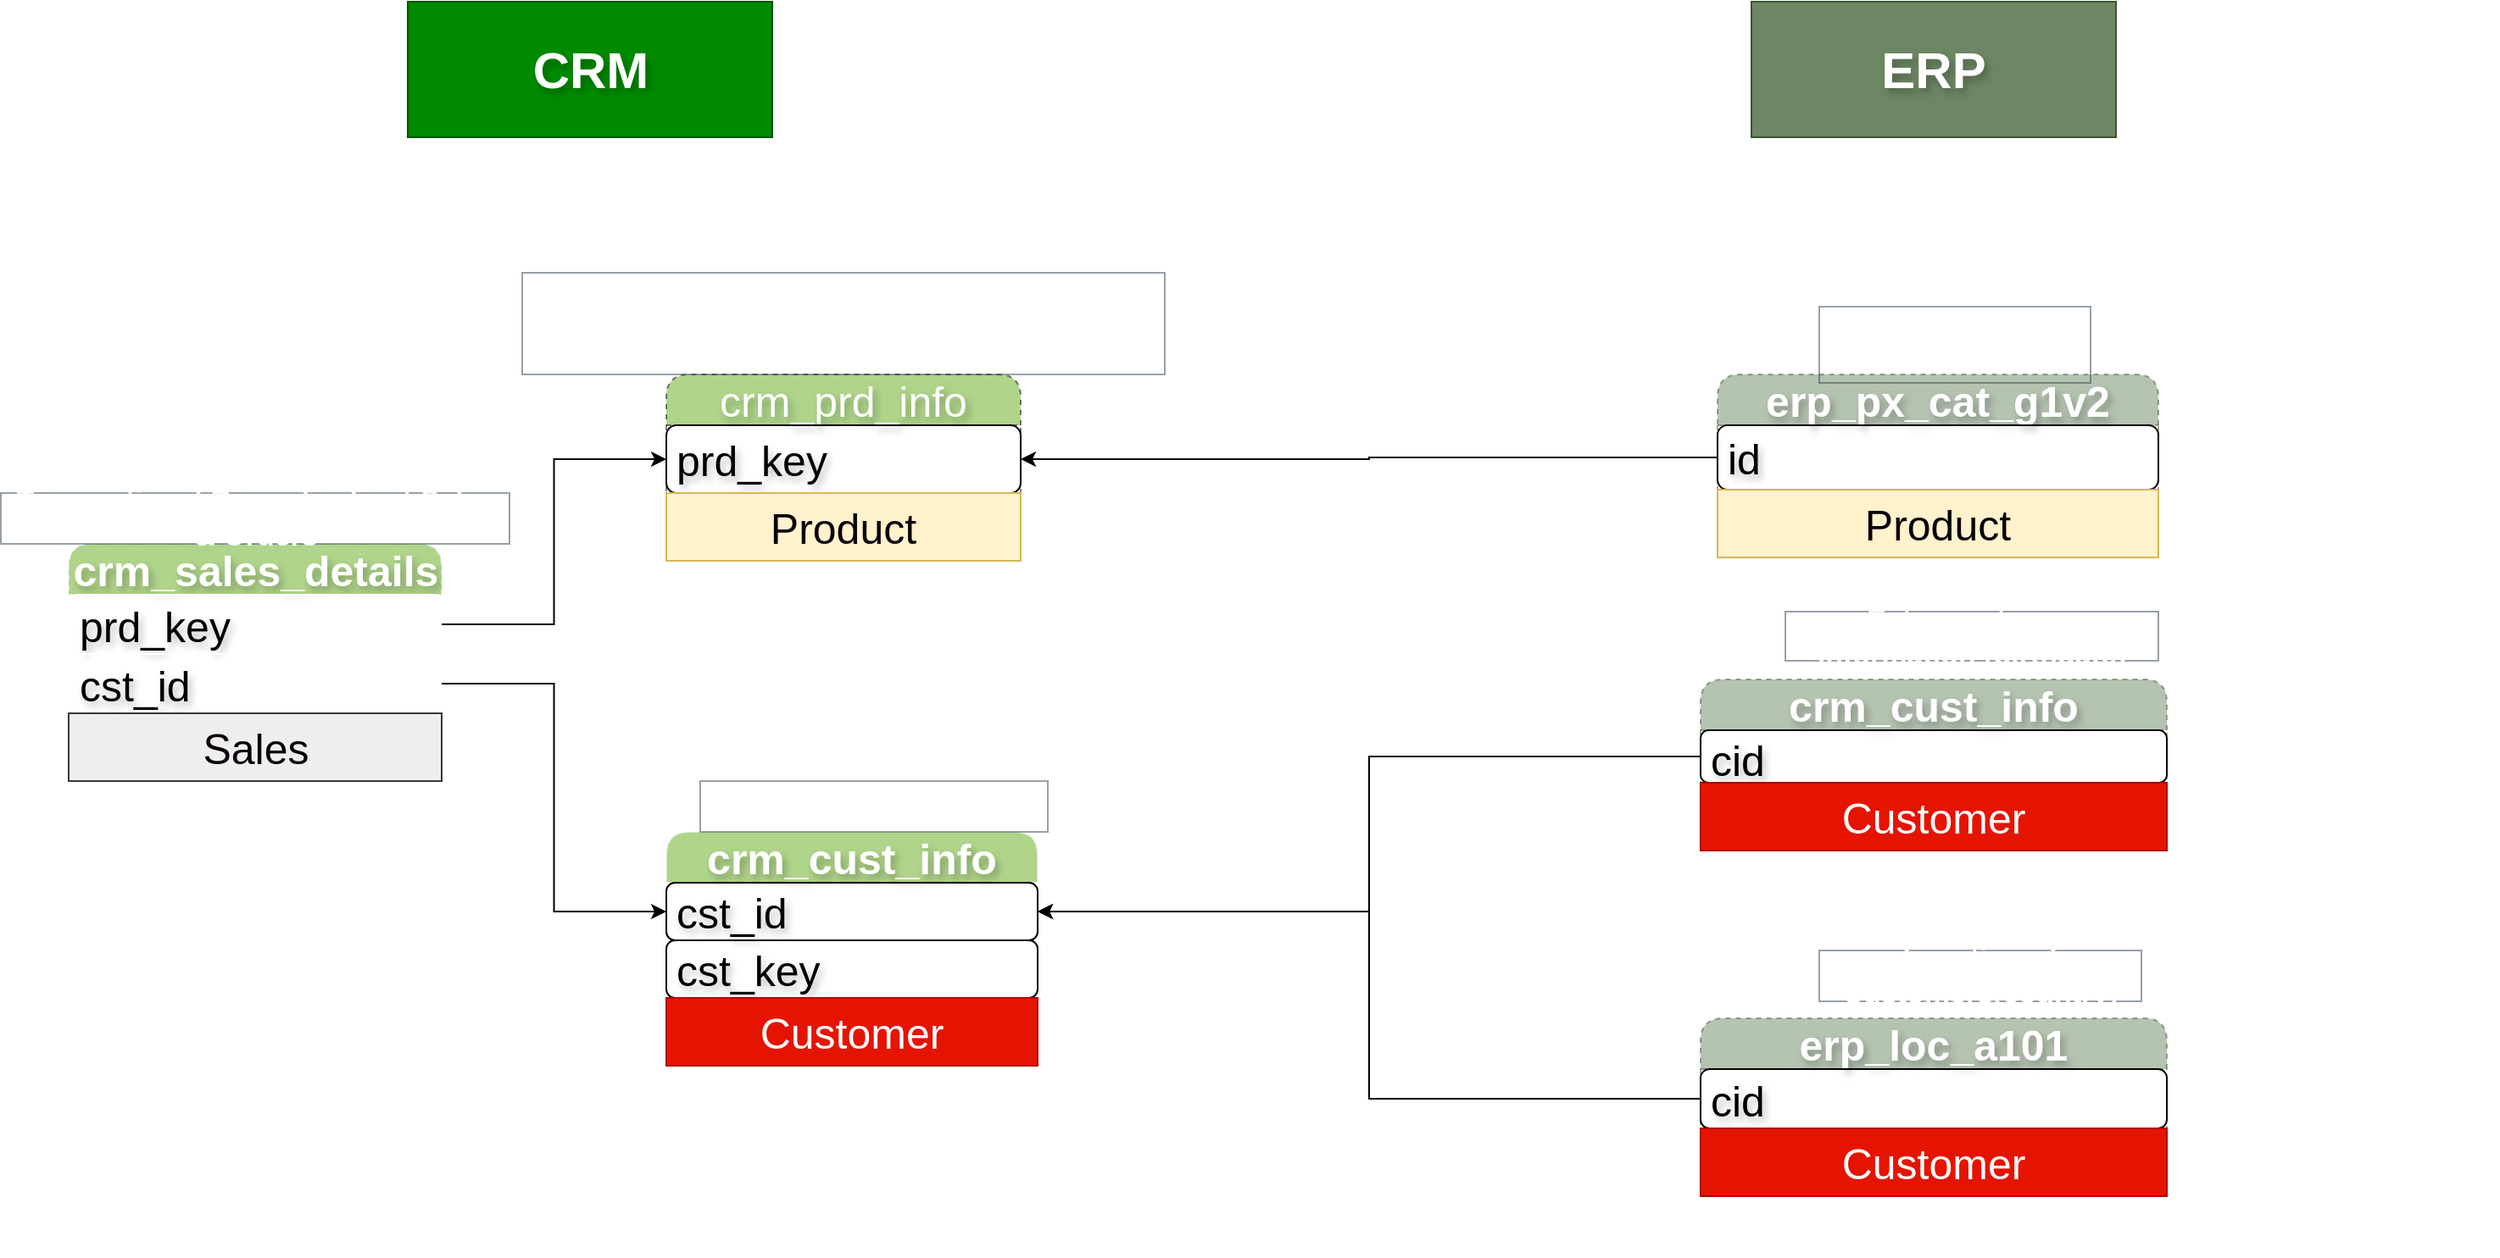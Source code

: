 <mxfile version="28.0.6">
  <diagram name="Page-1" id="nNfrobSBWn5o5zRiFbxy">
    <mxGraphModel dx="2422" dy="2228" grid="1" gridSize="10" guides="1" tooltips="1" connect="1" arrows="1" fold="1" page="1" pageScale="1" pageWidth="850" pageHeight="1100" math="0" shadow="0">
      <root>
        <mxCell id="0" />
        <mxCell id="1" parent="0" />
        <mxCell id="G_MIEgFy3KnRou6Kr7c4-54" value="" style="rounded=0;whiteSpace=wrap;html=1;strokeColor=light-dark(#FFFFFF,#FFFFFF);align=center;verticalAlign=middle;fontFamily=Helvetica;fontSize=12;fontColor=#ffffff;fillColor=none;gradientColor=none;dashed=1;" parent="1" vertex="1">
          <mxGeometry x="-220" y="-180" width="691" height="690" as="geometry" />
        </mxCell>
        <mxCell id="G_MIEgFy3KnRou6Kr7c4-10" value="crm_prd_info" style="swimlane;fontStyle=0;childLayout=stackLayout;horizontal=1;startSize=30;horizontalStack=0;resizeParent=1;resizeParentMax=0;resizeLast=0;collapsible=1;marginBottom=0;whiteSpace=wrap;html=1;rounded=1;swimlaneLine=1;fillColor=#60a917;dashed=1;fontColor=#ffffff;strokeColor=default;opacity=50;textShadow=1;fontSize=25;" parent="1" vertex="1">
          <mxGeometry x="170" width="209" height="110" as="geometry" />
        </mxCell>
        <mxCell id="G_MIEgFy3KnRou6Kr7c4-11" value="prd_key" style="text;strokeColor=default;fillColor=none;align=left;verticalAlign=middle;spacingLeft=4;spacingRight=4;overflow=hidden;points=[[0,0.5],[1,0.5]];portConstraint=eastwest;rotatable=0;whiteSpace=wrap;html=1;textShadow=1;fontSize=25;rounded=1;" parent="G_MIEgFy3KnRou6Kr7c4-10" vertex="1">
          <mxGeometry y="30" width="209" height="40" as="geometry" />
        </mxCell>
        <mxCell id="VbxXY7FtINvNeHsZQNu--2" value="Product" style="text;html=1;strokeColor=#d6b656;fillColor=#fff2cc;align=center;verticalAlign=middle;whiteSpace=wrap;overflow=hidden;fontSize=25;fontColor=#0A000A;" vertex="1" parent="G_MIEgFy3KnRou6Kr7c4-10">
          <mxGeometry y="70" width="209" height="40" as="geometry" />
        </mxCell>
        <mxCell id="G_MIEgFy3KnRou6Kr7c4-12" value="&lt;b&gt;&lt;font style=&quot;font-size: 17px;&quot;&gt;Current and history product information&lt;/font&gt;&lt;/b&gt;" style="text;html=1;align=center;verticalAlign=middle;whiteSpace=wrap;rounded=0;fillColor=none;fontColor=#ffffff;strokeColor=#314354;opacity=50;shadow=0;" parent="1" vertex="1">
          <mxGeometry x="85" y="-60" width="379" height="60" as="geometry" />
        </mxCell>
        <mxCell id="G_MIEgFy3KnRou6Kr7c4-13" value="&lt;b&gt;crm_cust_info&lt;/b&gt;" style="swimlane;fontStyle=0;childLayout=stackLayout;horizontal=1;startSize=30;horizontalStack=0;resizeParent=1;resizeParentMax=0;resizeLast=0;collapsible=1;marginBottom=0;whiteSpace=wrap;html=1;rounded=1;swimlaneLine=1;fillColor=#60a917;fontColor=#ffffff;strokeColor=light-dark(#FFFFFF,#191919);opacity=50;textShadow=1;fontSize=25;" parent="1" vertex="1">
          <mxGeometry x="170" y="270" width="219" height="138" as="geometry" />
        </mxCell>
        <mxCell id="G_MIEgFy3KnRou6Kr7c4-14" value="cst_id" style="text;strokeColor=default;fillColor=none;align=left;verticalAlign=middle;spacingLeft=4;spacingRight=4;overflow=hidden;points=[[0,0.5],[1,0.5]];portConstraint=eastwest;rotatable=0;whiteSpace=wrap;html=1;textShadow=1;fontSize=25;rounded=1;" parent="G_MIEgFy3KnRou6Kr7c4-13" vertex="1">
          <mxGeometry y="30" width="219" height="34" as="geometry" />
        </mxCell>
        <mxCell id="G_MIEgFy3KnRou6Kr7c4-40" value="cst_key" style="text;strokeColor=default;fillColor=none;align=left;verticalAlign=middle;spacingLeft=4;spacingRight=4;overflow=hidden;points=[[0,0.5],[1,0.5]];portConstraint=eastwest;rotatable=0;whiteSpace=wrap;html=1;textShadow=1;fontSize=25;rounded=1;" parent="G_MIEgFy3KnRou6Kr7c4-13" vertex="1">
          <mxGeometry y="64" width="219" height="34" as="geometry" />
        </mxCell>
        <mxCell id="VbxXY7FtINvNeHsZQNu--7" value="Customer" style="text;html=1;strokeColor=#B20000;fillColor=#e51400;align=center;verticalAlign=middle;whiteSpace=wrap;overflow=hidden;fontSize=25;fontColor=#ffffff;" vertex="1" parent="G_MIEgFy3KnRou6Kr7c4-13">
          <mxGeometry y="98" width="219" height="40" as="geometry" />
        </mxCell>
        <mxCell id="G_MIEgFy3KnRou6Kr7c4-15" value="&lt;font style=&quot;font-size: 17px;&quot;&gt;&lt;b style=&quot;&quot;&gt;Customer Information&lt;/b&gt;&lt;/font&gt;" style="text;html=1;align=center;verticalAlign=middle;whiteSpace=wrap;rounded=0;fillColor=none;fontColor=#ffffff;strokeColor=#314354;opacity=50;shadow=0;" parent="1" vertex="1">
          <mxGeometry x="190" y="240" width="205" height="30" as="geometry" />
        </mxCell>
        <mxCell id="G_MIEgFy3KnRou6Kr7c4-16" value="&lt;b&gt;crm_sales_details&lt;/b&gt;" style="swimlane;fontStyle=0;childLayout=stackLayout;horizontal=1;startSize=30;horizontalStack=0;resizeParent=1;resizeParentMax=0;resizeLast=0;collapsible=1;marginBottom=0;whiteSpace=wrap;html=1;rounded=1;swimlaneLine=1;fillColor=#60a917;dashed=1;fontColor=#ffffff;strokeColor=#FFFFFF;opacity=50;textShadow=1;fontSize=25;" parent="1" vertex="1">
          <mxGeometry x="-182.5" y="100" width="220" height="140" as="geometry" />
        </mxCell>
        <mxCell id="G_MIEgFy3KnRou6Kr7c4-17" value="prd_key" style="text;strokeColor=#FFFFFF;fillColor=none;align=left;verticalAlign=middle;spacingLeft=4;spacingRight=4;overflow=hidden;points=[[0,0.5],[1,0.5]];portConstraint=eastwest;rotatable=0;whiteSpace=wrap;html=1;textShadow=1;fontSize=25;rounded=1;" parent="G_MIEgFy3KnRou6Kr7c4-16" vertex="1">
          <mxGeometry y="30" width="220" height="35" as="geometry" />
        </mxCell>
        <mxCell id="G_MIEgFy3KnRou6Kr7c4-39" value="cst_id" style="text;strokeColor=#FFFFFF;fillColor=none;align=left;verticalAlign=middle;spacingLeft=4;spacingRight=4;overflow=hidden;points=[[0,0.5],[1,0.5]];portConstraint=eastwest;rotatable=0;whiteSpace=wrap;html=1;textShadow=1;fontSize=25;rounded=1;" parent="G_MIEgFy3KnRou6Kr7c4-16" vertex="1">
          <mxGeometry y="65" width="220" height="35" as="geometry" />
        </mxCell>
        <mxCell id="VbxXY7FtINvNeHsZQNu--10" value="&lt;font style=&quot;color: rgb(10, 0, 10);&quot;&gt;Sales&lt;/font&gt;" style="text;html=1;align=center;verticalAlign=middle;whiteSpace=wrap;overflow=hidden;fontSize=25;fillColor=#eeeeee;strokeColor=#36393d;" vertex="1" parent="G_MIEgFy3KnRou6Kr7c4-16">
          <mxGeometry y="100" width="220" height="40" as="geometry" />
        </mxCell>
        <mxCell id="G_MIEgFy3KnRou6Kr7c4-18" value="&lt;b&gt;&lt;font style=&quot;font-size: 17px;&quot;&gt;Transactional Records about Sales &amp;amp; Orders&lt;/font&gt;&lt;/b&gt;" style="text;html=1;align=center;verticalAlign=middle;whiteSpace=wrap;rounded=0;fillColor=none;fontColor=#ffffff;strokeColor=#314354;opacity=50;shadow=0;" parent="1" vertex="1">
          <mxGeometry x="-222.5" y="70" width="300" height="30" as="geometry" />
        </mxCell>
        <mxCell id="G_MIEgFy3KnRou6Kr7c4-43" style="edgeStyle=orthogonalEdgeStyle;rounded=0;orthogonalLoop=1;jettySize=auto;html=1;exitX=1;exitY=0.5;exitDx=0;exitDy=0;entryX=0;entryY=0.5;entryDx=0;entryDy=0;fontFamily=Helvetica;fontSize=12;fontColor=#ffffff;" parent="1" source="G_MIEgFy3KnRou6Kr7c4-17" target="G_MIEgFy3KnRou6Kr7c4-11" edge="1">
          <mxGeometry relative="1" as="geometry" />
        </mxCell>
        <mxCell id="G_MIEgFy3KnRou6Kr7c4-44" style="edgeStyle=orthogonalEdgeStyle;rounded=0;orthogonalLoop=1;jettySize=auto;html=1;exitX=1;exitY=0.5;exitDx=0;exitDy=0;entryX=0;entryY=0.5;entryDx=0;entryDy=0;fontFamily=Helvetica;fontSize=12;fontColor=#ffffff;" parent="1" source="G_MIEgFy3KnRou6Kr7c4-39" target="G_MIEgFy3KnRou6Kr7c4-14" edge="1">
          <mxGeometry relative="1" as="geometry" />
        </mxCell>
        <mxCell id="G_MIEgFy3KnRou6Kr7c4-56" value="" style="rounded=0;whiteSpace=wrap;html=1;strokeColor=light-dark(#FFFFFF,#FFFFFF);align=center;verticalAlign=middle;fontFamily=Helvetica;fontSize=12;fontColor=#ffffff;fillColor=none;gradientColor=none;dashed=1;" parent="1" vertex="1">
          <mxGeometry x="540" y="-170" width="710" height="690" as="geometry" />
        </mxCell>
        <mxCell id="G_MIEgFy3KnRou6Kr7c4-55" value="&lt;b&gt;CRM&lt;/b&gt;" style="text;html=1;align=center;verticalAlign=middle;whiteSpace=wrap;rounded=0;fontFamily=Helvetica;fontSize=30;fontColor=#ffffff;textShadow=1;fillColor=#008a00;strokeColor=#005700;" parent="1" vertex="1">
          <mxGeometry x="17.5" y="-220" width="215" height="80" as="geometry" />
        </mxCell>
        <mxCell id="G_MIEgFy3KnRou6Kr7c4-57" value="&lt;b&gt;erp_px_cat_g1v2&lt;/b&gt;" style="swimlane;fontStyle=0;childLayout=stackLayout;horizontal=1;startSize=30;horizontalStack=0;resizeParent=1;resizeParentMax=0;resizeLast=0;collapsible=1;marginBottom=0;whiteSpace=wrap;html=1;rounded=1;swimlaneLine=1;fillColor=#6d8764;dashed=1;fontColor=#ffffff;strokeColor=#3A5431;opacity=50;textShadow=1;fontSize=25;" parent="1" vertex="1">
          <mxGeometry x="790" width="260" height="108" as="geometry" />
        </mxCell>
        <mxCell id="G_MIEgFy3KnRou6Kr7c4-58" value="id" style="text;strokeColor=default;fillColor=none;align=left;verticalAlign=middle;spacingLeft=4;spacingRight=4;overflow=hidden;points=[[0,0.5],[1,0.5]];portConstraint=eastwest;rotatable=0;whiteSpace=wrap;html=1;textShadow=1;fontSize=25;rounded=1;" parent="G_MIEgFy3KnRou6Kr7c4-57" vertex="1">
          <mxGeometry y="30" width="260" height="38" as="geometry" />
        </mxCell>
        <mxCell id="VbxXY7FtINvNeHsZQNu--3" value="Product" style="text;html=1;strokeColor=#d6b656;fillColor=#fff2cc;align=center;verticalAlign=middle;whiteSpace=wrap;overflow=hidden;fontSize=25;fontColor=#0A000A;" vertex="1" parent="G_MIEgFy3KnRou6Kr7c4-57">
          <mxGeometry y="68" width="260" height="40" as="geometry" />
        </mxCell>
        <mxCell id="G_MIEgFy3KnRou6Kr7c4-59" value="&lt;font style=&quot;font-size: 17px;&quot;&gt;&lt;b style=&quot;&quot;&gt;Product Categories&lt;/b&gt;&lt;/font&gt;" style="text;html=1;align=center;verticalAlign=middle;whiteSpace=wrap;rounded=0;fillColor=none;fontColor=#ffffff;strokeColor=#314354;opacity=50;shadow=0;" parent="1" vertex="1">
          <mxGeometry x="850" y="-40" width="160" height="45" as="geometry" />
        </mxCell>
        <mxCell id="G_MIEgFy3KnRou6Kr7c4-60" value="&lt;b&gt;erp_loc_a101&lt;/b&gt;" style="swimlane;fontStyle=0;childLayout=stackLayout;horizontal=1;startSize=30;horizontalStack=0;resizeParent=1;resizeParentMax=0;resizeLast=0;collapsible=1;marginBottom=0;whiteSpace=wrap;html=1;rounded=1;swimlaneLine=1;fillColor=#6d8764;dashed=1;fontColor=#ffffff;strokeColor=#3A5431;opacity=50;textShadow=1;fontSize=25;" parent="1" vertex="1">
          <mxGeometry x="780" y="380" width="275" height="105" as="geometry" />
        </mxCell>
        <mxCell id="G_MIEgFy3KnRou6Kr7c4-61" value="cid" style="text;strokeColor=default;fillColor=none;align=left;verticalAlign=middle;spacingLeft=4;spacingRight=4;overflow=hidden;points=[[0,0.5],[1,0.5]];portConstraint=eastwest;rotatable=0;whiteSpace=wrap;html=1;textShadow=1;fontSize=25;rounded=1;" parent="G_MIEgFy3KnRou6Kr7c4-60" vertex="1">
          <mxGeometry y="30" width="275" height="35" as="geometry" />
        </mxCell>
        <mxCell id="VbxXY7FtINvNeHsZQNu--8" value="Customer" style="text;html=1;strokeColor=#B20000;fillColor=#e51400;align=center;verticalAlign=middle;whiteSpace=wrap;overflow=hidden;fontSize=25;fontColor=#ffffff;" vertex="1" parent="G_MIEgFy3KnRou6Kr7c4-60">
          <mxGeometry y="65" width="275" height="40" as="geometry" />
        </mxCell>
        <mxCell id="G_MIEgFy3KnRou6Kr7c4-62" value="&lt;font style=&quot;font-size: 17px;&quot;&gt;&lt;b style=&quot;&quot;&gt;Location of Customers(country)&lt;/b&gt;&lt;/font&gt;" style="text;html=1;align=center;verticalAlign=middle;whiteSpace=wrap;rounded=0;fillColor=none;fontColor=#ffffff;strokeColor=#314354;opacity=50;shadow=0;" parent="1" vertex="1">
          <mxGeometry x="850" y="340" width="190" height="30" as="geometry" />
        </mxCell>
        <mxCell id="G_MIEgFy3KnRou6Kr7c4-63" value="&lt;b&gt;crm_cust_info&lt;/b&gt;" style="swimlane;fontStyle=0;childLayout=stackLayout;horizontal=1;startSize=30;horizontalStack=0;resizeParent=1;resizeParentMax=0;resizeLast=0;collapsible=1;marginBottom=0;whiteSpace=wrap;html=1;rounded=1;swimlaneLine=1;fillColor=#6d8764;dashed=1;fontColor=#ffffff;strokeColor=#3A5431;opacity=50;textShadow=1;fontSize=25;" parent="1" vertex="1">
          <mxGeometry x="780" y="180" width="275" height="101" as="geometry" />
        </mxCell>
        <mxCell id="G_MIEgFy3KnRou6Kr7c4-64" value="cid" style="text;strokeColor=default;fillColor=none;align=left;verticalAlign=middle;spacingLeft=4;spacingRight=4;overflow=hidden;points=[[0,0.5],[1,0.5]];portConstraint=eastwest;rotatable=0;whiteSpace=wrap;html=1;textShadow=1;fontSize=25;rounded=1;" parent="G_MIEgFy3KnRou6Kr7c4-63" vertex="1">
          <mxGeometry y="30" width="275" height="31" as="geometry" />
        </mxCell>
        <mxCell id="VbxXY7FtINvNeHsZQNu--9" value="Customer" style="text;html=1;strokeColor=#B20000;fillColor=#e51400;align=center;verticalAlign=middle;whiteSpace=wrap;overflow=hidden;fontSize=25;fontColor=#ffffff;" vertex="1" parent="G_MIEgFy3KnRou6Kr7c4-63">
          <mxGeometry y="61" width="275" height="40" as="geometry" />
        </mxCell>
        <mxCell id="G_MIEgFy3KnRou6Kr7c4-65" value="&lt;font style=&quot;font-size: 17px;&quot;&gt;&lt;b style=&quot;&quot;&gt;Extra customer information (birthdate)&lt;/b&gt;&lt;/font&gt;" style="text;html=1;align=center;verticalAlign=middle;whiteSpace=wrap;rounded=0;fillColor=none;fontColor=#ffffff;strokeColor=#314354;opacity=50;shadow=0;" parent="1" vertex="1">
          <mxGeometry x="830" y="140" width="220" height="29" as="geometry" />
        </mxCell>
        <mxCell id="G_MIEgFy3KnRou6Kr7c4-75" value="&lt;b&gt;ERP&lt;/b&gt;" style="text;html=1;align=center;verticalAlign=middle;whiteSpace=wrap;rounded=0;fontFamily=Helvetica;fontSize=30;textShadow=1;fillColor=#6d8764;strokeColor=#3A5431;fontColor=#ffffff;" parent="1" vertex="1">
          <mxGeometry x="810" y="-220" width="215" height="80" as="geometry" />
        </mxCell>
        <mxCell id="G_MIEgFy3KnRou6Kr7c4-76" style="edgeStyle=orthogonalEdgeStyle;rounded=0;orthogonalLoop=1;jettySize=auto;html=1;entryX=1;entryY=0.5;entryDx=0;entryDy=0;fontFamily=Helvetica;fontSize=12;fontColor=#ffffff;" parent="1" source="G_MIEgFy3KnRou6Kr7c4-64" target="G_MIEgFy3KnRou6Kr7c4-14" edge="1">
          <mxGeometry relative="1" as="geometry" />
        </mxCell>
        <mxCell id="G_MIEgFy3KnRou6Kr7c4-77" style="edgeStyle=orthogonalEdgeStyle;rounded=0;orthogonalLoop=1;jettySize=auto;html=1;entryX=1;entryY=0.5;entryDx=0;entryDy=0;fontFamily=Helvetica;fontSize=12;fontColor=#ffffff;" parent="1" source="G_MIEgFy3KnRou6Kr7c4-61" target="G_MIEgFy3KnRou6Kr7c4-14" edge="1">
          <mxGeometry relative="1" as="geometry" />
        </mxCell>
        <mxCell id="G_MIEgFy3KnRou6Kr7c4-78" style="edgeStyle=orthogonalEdgeStyle;rounded=0;orthogonalLoop=1;jettySize=auto;html=1;entryX=1;entryY=0.5;entryDx=0;entryDy=0;fontFamily=Helvetica;fontSize=12;fontColor=#ffffff;" parent="1" source="G_MIEgFy3KnRou6Kr7c4-58" target="G_MIEgFy3KnRou6Kr7c4-11" edge="1">
          <mxGeometry relative="1" as="geometry" />
        </mxCell>
      </root>
    </mxGraphModel>
  </diagram>
</mxfile>
